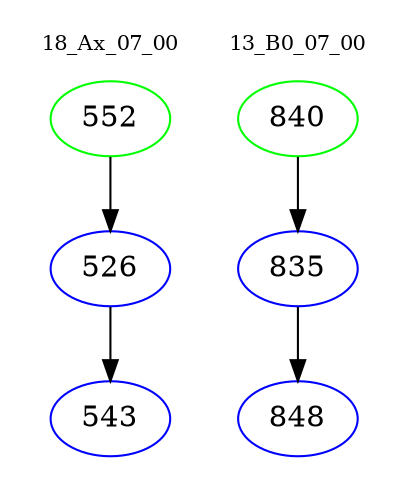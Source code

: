 digraph{
subgraph cluster_0 {
color = white
label = "18_Ax_07_00";
fontsize=10;
T0_552 [label="552", color="green"]
T0_552 -> T0_526 [color="black"]
T0_526 [label="526", color="blue"]
T0_526 -> T0_543 [color="black"]
T0_543 [label="543", color="blue"]
}
subgraph cluster_1 {
color = white
label = "13_B0_07_00";
fontsize=10;
T1_840 [label="840", color="green"]
T1_840 -> T1_835 [color="black"]
T1_835 [label="835", color="blue"]
T1_835 -> T1_848 [color="black"]
T1_848 [label="848", color="blue"]
}
}
